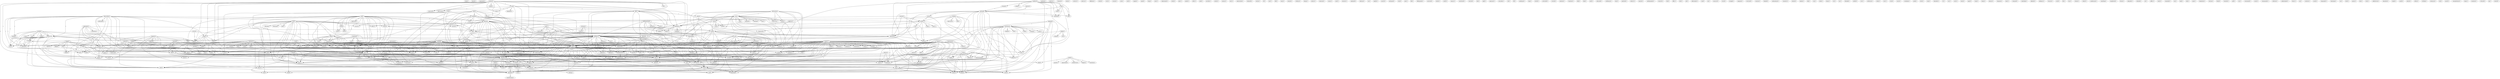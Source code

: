 digraph G {
  home [ label="home(1)" ];
  church [ label="church(1)" ];
  monument [ label="monument(1)" ];
  number [ label="number(4)" ];
  dared [ label="dared(1)" ];
  type [ label="type(2)" ];
  spacecraft [ label="spacecraft(1)" ];
  want [ label="want(1)" ];
  take [ label="take(3)" ];
  king [ label="king(3)" ];
  wisdom [ label="wisdom(2)" ];
  envy [ label="envy(1)" ];
  began [ label="began(3)" ];
  mother [ label="mother(2)" ];
  interviewer [ label="interviewer(1)" ];
  arithmetic [ label="arithmetic(1)" ];
  trip [ label="trip(1)" ];
  book [ label="book(21)" ];
  generosity [ label="generosity(1)" ];
  one [ label="one(5)" ];
  fellow [ label="fellow(1)" ];
  court [ label="court(2)" ];
  success [ label="success(1)" ];
  institute [ label="institute(1)" ];
  analysis [ label="analysis(1)" ];
  dramatis [ label="dramatis(1)" ];
  caught [ label="caught(1)" ];
  slipped [ label="slipped(1)" ];
  quarter [ label="quarter(1)" ];
  net [ label="net(2)" ];
  half [ label="half(4)" ];
  killed [ label="killed(1)" ];
  creel [ label="creel(2)" ];
  ended [ label="ended(1)" ];
  school [ label="school(3)" ];
  notion [ label="notion(1)" ];
  contrary [ label="contrary(1)" ];
  patricus [ label="patricus(1)" ];
  definition [ label="definition(1)" ];
  retired [ label="retired(1)" ];
  cover [ label="cover(1)" ];
  director [ label="director(2)" ];
  printing [ label="printing(6)" ];
  assume [ label="assume(1)" ];
  homeland [ label="homeland(2)" ];
  instruct [ label="instruct(1)" ];
  teach [ label="teach(1)" ];
  countryside [ label="countryside(1)" ];
  artin [ label="artin(1)" ];
  catch [ label="catch(1)" ];
  eugene [ label="eugene(1)" ];
  spend [ label="spend(1)" ];
  bring [ label="bring(1)" ];
  army [ label="army(2)" ];
  replacement [ label="replacement(1)" ];
  attack [ label="attack(1)" ];
  glory [ label="glory(1)" ];
  grader [ label="grader(1)" ];
  work [ label="work(1)" ];
  art [ label="art(4)" ];
  retelling [ label="retelling(1)" ];
  collection [ label="collection(3)" ];
  language [ label="language(5)" ];
  monograph [ label="monograph(1)" ];
  thinker [ label="thinker(1)" ];
  editor [ label="editor(1)" ];
  math [ label="math(1)" ];
  provides [ label="provides(1)" ];
  nersekh [ label="nersekh(1)" ];
  cope [ label="cope(1)" ];
  preserve [ label="preserve(1)" ];
  hunting [ label="hunting(1)" ];
  preserve [ label="preserve(3)" ];
  village [ label="village(1)" ];
  scene [ label="scene(1)" ];
  ter [ label="ter(2)" ];
  base [ label="base(1)" ];
  told [ label="told(5)" ];
  called [ label="called(1)" ];
  mountain [ label="mountain(1)" ];
  found [ label="found(1)" ];
  font [ label="font(1)" ];
  create [ label="create(1)" ];
  printer [ label="printer(1)" ];
  euxinus [ label="euxinus(1)" ];
  news [ label="news(1)" ];
  patriarchate [ label="patriarchate(1)" ];
  locksmith [ label="locksmith(1)" ];
  section [ label="section(1)" ];
  oft [ label="oft(1)" ];
  start [ label="start(1)" ];
  dbd [ label="dbd(1)" ];
  sense [ label="sense(1)" ];
  used [ label="used(1)" ];
  publish [ label="publish(3)" ];
  numerator [ label="numerator(1)" ];
  problem [ label="problem(17)" ];
  introduction [ label="introduction(2)" ];
  commentary [ label="commentary(1)" ];
  present [ label="present(1)" ];
  kamsarakan [ label="kamsarakan(2)" ];
  performed [ label="performed(1)" ];
  learned [ label="learned(2)" ];
  uprising [ label="uprising(2)" ];
  envoy [ label="envoy(4)" ];
  pursuit [ label="pursuit(1)" ];
  sent [ label="sent(4)" ];
  report [ label="report(1)" ];
  prince [ label="prince(1)" ];
  evidence [ label="evidence(1)" ];
  design [ label="design(1)" ];
  induces [ label="induces(1)" ];
  academy [ label="academy(4)" ];
  scholar [ label="scholar(1)" ];
  end [ label="end(2)" ];
  became [ label="became(2)" ];
  proofread [ label="proofread(1)" ];
  reads [ label="reads(1)" ];
  laid [ label="laid(1)" ];
  text [ label="text(1)" ];
  member [ label="member(1)" ];
  came [ label="came(3)" ];
  advertisement [ label="advertisement(1)" ];
  represent [ label="represent(1)" ];
  corpus [ label="corpus(1)" ];
  spirit [ label="spirit(1)" ];
  educator [ label="educator(1)" ];
  epigraph [ label="epigraph(2)" ];
  translation [ label="translation(5)" ];
  elegance [ label="elegance(1)" ];
  variety [ label="variety(1)" ];
  quality [ label="quality(1)" ];
  binding [ label="binding(1)" ];
  davidian [ label="davidian(1)" ];
  peak [ label="peak(1)" ];
  org [ label="org(2)" ];
  passed [ label="passed(1)" ];
  sdpa [ label="sdpa(2)" ];
  explained [ label="explained(2)" ];
  arrived [ label="arrived(1)" ];
  entered [ label="entered(2)" ];
  chaloyan [ label="chaloyan(1)" ];
  sua [ label="sua(1)" ];
  calculation [ label="calculation(2)" ];
  conclusion [ label="conclusion(1)" ];
  thought [ label="thought(2)" ];
  history [ label="history(3)" ];
  thought [ label="thought(2)" ];
  medicine [ label="medicine(1)" ];
  study [ label="study(2)" ];
  philosophy [ label="philosophy(2)" ];
  english [ label="english(1)" ];
  mesrob [ label="mesrob(1)" ];
  petrograd [ label="petrograd(1)" ];
  cloud [ label="cloud(1)" ];
  goes [ label="goes(1)" ];
  algebraic [ label="algebraic(1)" ];
  route [ label="route(1)" ];
  fled [ label="fled(1)" ];
  side [ label="side(1)" ];
  thing [ label="thing(1)" ];
  training [ label="training(1)" ];
  work [ label="work(6)" ];
  read [ label="read(1)" ];
  crater [ label="crater(1)" ];
  flight [ label="flight(3)" ];
  space [ label="space(5)" ];
  read [ label="read(3)" ];
  imagine [ label="imagine(1)" ];
  time [ label="time(10)" ];
  bibliography [ label="bibliography(1)" ];
  answered [ label="answered(1)" ];
  border [ label="border(1)" ];
  house [ label="house(2)" ];
  world [ label="world(4)" ];
  solution [ label="solution(1)" ];
  virtuoso [ label="virtuoso(1)" ];
  satisfy [ label="satisfy(1)" ];
  ioannus [ label="ioannus(1)" ];
  constituted [ label="constituted(1)" ];
  received [ label="received(1)" ];
  information [ label="information(2)" ];
  way [ label="way(3)" ];
  epoch [ label="epoch(1)" ];
  disservice [ label="disservice(1)" ];
  reference [ label="reference(1)" ];
  worked [ label="worked(1)" ];
  mention [ label="mention(1)" ];
  lived [ label="lived(4)" ];
  life [ label="life(4)" ];
  fate [ label="fate(2)" ];
  night [ label="night(1)" ];
  ignorance [ label="ignorance(1)" ];
  jerusalem [ label="jerusalem(1)" ];
  rule [ label="rule(1)" ];
  fell [ label="fell(1)" ];
  solve [ label="solve(5)" ];
  add [ label="add(1)" ];
  typesetting [ label="typesetting(2)" ];
  craft [ label="craft(1)" ];
  repeated [ label="repeated(1)" ];
  teaching [ label="teaching(1)" ];
  fact [ label="fact(1)" ];
  learn [ label="learn(3)" ];
  preserved [ label="preserved(1)" ];
  academiae [ label="academiae(1)" ];
  biography [ label="biography(1)" ];
  framework [ label="framework(1)" ];
  geography [ label="geography(2)" ];
  estimation [ label="estimation(1)" ];
  place [ label="place(1)" ];
  authorship [ label="authorship(1)" ];
  addition [ label="addition(1)" ];
  studied [ label="studied(1)" ];
  expression [ label="expression(1)" ];
  land [ label="land(1)" ];
  day [ label="day(3)" ];
  psalmist [ label="psalmist(1)" ];
  science [ label="science(5)" ];
  mind [ label="mind(2)" ];
  hope [ label="hope(1)" ];
  invited [ label="invited(1)" ];
  prevented [ label="prevented(1)" ];
  covered [ label="covered(1)" ];
  strolman [ label="strolman(2)" ];
  project [ label="project(1)" ];
  imitation [ label="imitation(1)" ];
  translator [ label="translator(1)" ];
  didn [ label="didn(2)" ];
  word [ label="word(2)" ];
  literature [ label="literature(4)" ];
  mesur [ label="mesur(4)" ];
  liked [ label="liked(1)" ];
  earth [ label="earth(1)" ];
  asharunik [ label="asharunik(1)" ];
  donkey [ label="donkey(2)" ];
  roamed [ label="roamed(1)" ];
  view [ label="view(1)" ];
  detail [ label="detail(2)" ];
  requirement [ label="requirement(1)" ];
  architecture [ label="architecture(1)" ];
  degree [ label="degree(1)" ];
  coloration [ label="coloration(1)" ];
  period [ label="period(1)" ];
  island [ label="island(1)" ];
  anyone [ label="anyone(3)" ];
  copy [ label="copy(1)" ];
  hold [ label="hold(1)" ];
  see [ label="see(1)" ];
  archdeacon [ label="archdeacon(1)" ];
  knox [ label="knox(1)" ];
  gratitude [ label="gratitude(1)" ];
  industry [ label="industry(1)" ];
  marmet [ label="marmet(1)" ];
  autobiography [ label="autobiography(1)" ];
  research [ label="research(1)" ];
  food [ label="food(1)" ];
  offers [ label="offers(1)" ];
  body [ label="body(1)" ];
  ask [ label="ask(1)" ];
  philosopher [ label="philosopher(2)" ];
  road [ label="road(2)" ];
  lord [ label="lord(5)" ];
  made [ label="made(3)" ];
  promise [ label="promise(2)" ];
  country [ label="country(2)" ];
  heard [ label="heard(2)" ];
  domain [ label="domain(2)" ];
  knowledge [ label="knowledge(1)" ];
  bestowed [ label="bestowed(1)" ];
  heal [ label="heal(1)" ];
  transplant [ label="transplant(1)" ];
  blessing [ label="blessing(1)" ];
  dedicate [ label="dedicate(1)" ];
  sea [ label="sea(1)" ];
  massacre [ label="massacre(2)" ];
  grade [ label="grade(1)" ];
  struck [ label="struck(1)" ];
  god [ label="god(4)" ];
  expressed [ label="expressed(1)" ];
  help [ label="help(1)" ];
  stuff [ label="stuff(1)" ];
  help [ label="help(1)" ];
  offer [ label="offer(1)" ];
  offer [ label="offer(1)" ];
  knows [ label="knows(2)" ];
  brought [ label="brought(2)" ];
  turned [ label="turned(1)" ];
  thirst [ label="thirst(1)" ];
  slave [ label="slave(1)" ];
  city [ label="city(1)" ];
  move [ label="move(1)" ];
  kind [ label="kind(3)" ];
  struggle [ label="struggle(1)" ];
  magazine [ label="magazine(1)" ];
  recovered [ label="recovered(1)" ];
  museum [ label="museum(1)" ];
  seems [ label="seems(2)" ];
  guy [ label="guy(1)" ];
  article [ label="article(1)" ];
  shoulder [ label="shoulder(1)" ];
  thanked [ label="thanked(1)" ];
  become [ label="become(2)" ];
  monk [ label="monk(2)" ];
  remains [ label="remains(1)" ];
  light [ label="light(1)" ];
  reader [ label="reader(1)" ];
  existence [ label="existence(1)" ];
  bowl [ label="bowl(1)" ];
  metal [ label="metal(2)" ];
  matenadaran [ label="matenadaran(1)" ];
  spent [ label="spent(2)" ];
  symmetry [ label="symmetry(1)" ];
  ordered [ label="ordered(1)" ];
  explain [ label="explain(1)" ];
  lake [ label="lake(1)" ];
  kingsley [ label="kingsley(3)" ];
  glanced [ label="glanced(1)" ];
  looked [ label="looked(2)" ];
  group [ label="group(1)" ];
  saw [ label="saw(4)" ];
  position [ label="position(1)" ];
  teacher [ label="teacher(2)" ];
  sum [ label="sum(1)" ];
  met [ label="met(3)" ];
  vardapet [ label="vardapet(4)" ];
  go [ label="go(2)" ];
  man [ label="man(6)" ];
  lives [ label="lives(1)" ];
  coast [ label="coast(1)" ];
  relate [ label="relate(1)" ];
  iliazar [ label="iliazar(1)" ];
  lost [ label="lost(1)" ];
  quantum [ label="quantum(1)" ];
  war [ label="war(1)" ];
  blockade [ label="blockade(1)" ];
  voyage [ label="voyage(1)" ];
  melted [ label="melted(1)" ];
  river [ label="river(1)" ];
  profession [ label="profession(1)" ];
  turkey [ label="turkey(1)" ];
  story [ label="story(1)" ];
  loved [ label="loved(1)" ];
  course [ label="course(1)" ];
  issahakian [ label="issahakian(1)" ];
  greek [ label="greek(1)" ];
  dutch [ label="dutch(1)" ];
  nothing [ label="nothing(1)" ];
  scorn [ label="scorn(1)" ];
  set [ label="set(1)" ];
  hear [ label="hear(1)" ];
  know [ label="know(1)" ];
  destroyed [ label="destroyed(1)" ];
  mathematician [ label="mathematician(3)" ];
  specialist [ label="specialist(1)" ];
  confess [ label="confess(1)" ];
  asked [ label="asked(2)" ];
  title [ label="title(3)" ];
  wrote [ label="wrote(1)" ];
  went [ label="went(5)" ];
  person [ label="person(1)" ];
  monastery [ label="monastery(1)" ];
  st [ label="st(1)" ];
  century [ label="century(5)" ];
  rome [ label="rome(1)" ];
  december [ label="december(1)" ];
  try [ label="try(1)" ];
  ussr [ label="ussr(1)" ];
  rarity [ label="rarity(1)" ];
  bonch [ label="bonch(1)" ];
  paper [ label="paper(2)" ];
  verge [ label="verge(1)" ];
  shame [ label="shame(1)" ];
  love [ label="love(1)" ];
  son [ label="son(1)" ];
  orientation [ label="orientation(1)" ];
  stands [ label="stands(1)" ];
  breadth [ label="breadth(1)" ];
  father [ label="father(3)" ];
  capital [ label="capital(1)" ];
  mentions [ label="mentions(1)" ];
  supply [ label="supply(1)" ];
  diploma [ label="diploma(1)" ];
  taste [ label="taste(1)" ];
  gift [ label="gift(2)" ];
  tray [ label="tray(2)" ];
  instance [ label="instance(2)" ];
  maturity [ label="maturity(1)" ];
  created [ label="created(1)" ];
  richness [ label="richness(1)" ];
  exhaust [ label="exhaust(1)" ];
  christosatur [ label="christosatur(2)" ];
  master [ label="master(1)" ];
  champion [ label="champion(1)" ];
  tyukhik [ label="tyukhik(1)" ];
  erudition [ label="erudition(1)" ];
  knew [ label="knew(1)" ];
  bookbag [ label="bookbag(1)" ];
  remained [ label="remained(1)" ];
  cambridge [ label="cambridge(1)" ];
  alphabet [ label="alphabet(1)" ];
  astronomer [ label="astronomer(3)" ];
  philagrus [ label="philagrus(1)" ];
  treasure [ label="treasure(1)" ];
  rag [ label="rag(1)" ];
  avoid [ label="avoid(1)" ];
  fish [ label="fish(1)" ];
  hour [ label="hour(1)" ];
  mesrop [ label="mesrop(3)" ];
  lay [ label="lay(1)" ];
  depository [ label="depository(1)" ];
  image [ label="image(1)" ];
  scheme [ label="scheme(1)" ];
  subject [ label="subject(1)" ];
  academician [ label="academician(1)" ];
  something [ label="something(1)" ];
  slaughtered [ label="slaughtered(1)" ];
  throne [ label="throne(1)" ];
  alexander [ label="alexander(1)" ];
  attacked [ label="attacked(1)" ];
  sat [ label="sat(1)" ];
  armenia [ label="armenia(12)" ];
  served [ label="served(1)" ];
  chief [ label="chief(1)" ];
  youth [ label="youth(1)" ];
  accession [ label="accession(1)" ];
  isn [ label="isn(1)" ];
  find [ label="find(7)" ];
  suffers [ label="suffers(1)" ];
  orientalist [ label="orientalist(1)" ];
  anania [ label="anania(17)" ];
  simple [ label="simple(1)" ];
  entertain [ label="entertain(1)" ];
  abundance [ label="abundance(1)" ];
  proverb [ label="proverb(1)" ];
  tyukhik [ label="tyukhik(8)" ];
  center [ label="center(1)" ];
  remainder [ label="remainder(1)" ];
  took [ label="took(2)" ];
  box [ label="box(1)" ];
  scutel [ label="scutel(2)" ];
  bank [ label="bank(1)" ];
  talin [ label="talin(1)" ];
  name [ label="name(1)" ];
  temptation [ label="temptation(1)" ];
  restrain [ label="restrain(1)" ];
  friend [ label="friend(1)" ];
  eleventh [ label="eleventh(1)" ];
  twelfth [ label="twelfth(1)" ];
  translate [ label="translate(1)" ];
  gold [ label="gold(1)" ];
  yuri [ label="yuri(1)" ];
  trebizon [ label="trebizon(2)" ];
  recommend [ label="recommend(1)" ];
  ararat [ label="ararat(1)" ];
  transliteration [ label="transliteration(1)" ];
  constantinople [ label="constantinople(2)" ];
  cosmography [ label="cosmography(1)" ];
  pontus [ label="pontus(3)" ];
  kaloust [ label="kaloust(2)" ];
  leningrad [ label="leningrad(2)" ];
  zaurak [ label="zaurak(1)" ];
  attention [ label="attention(1)" ];
  cabinetmaker [ label="cabinetmaker(1)" ];
  theory [ label="theory(1)" ];
  ma [ label="ma(1)" ];
  scripture [ label="scripture(1)" ];
  moon [ label="moon(2)" ];
  justice [ label="justice(1)" ];
  puzzle [ label="puzzle(1)" ];
  typography [ label="typography(1)" ];
  hermitage [ label="hermitage(1)" ];
  van [ label="van(1)" ];
  shirak [ label="shirak(17)" ];
  hoyle [ label="hoyle(1)" ];
  greece [ label="greece(1)" ];
  latin [ label="latin(1)" ];
  write [ label="write(1)" ];
  nakhichevan [ label="nakhichevan(1)" ];
  alexandria [ label="alexandria(1)" ];
  iosef [ label="iosef(3)" ];
  weight [ label="weight(1)" ];
  month [ label="month(1)" ];
  antioch [ label="antioch(1)" ];
  edition [ label="edition(1)" ];
  strolling [ label="strolling(1)" ];
  abramyan [ label="abramyan(1)" ];
  luck [ label="luck(1)" ];
  march [ label="march(2)" ];
  incompleteness [ label="incompleteness(1)" ];
  hopes [ label="hopes(1)" ];
  exception [ label="exception(1)" ];
  returned [ label="returned(1)" ];
  mp [ label="mp(1)" ];
  steered [ label="steered(1)" ];
  number -> dared [ label="1" ];
  number -> type [ label="1" ];
  number -> spacecraft [ label="1" ];
  number -> want [ label="1" ];
  number -> take [ label="1" ];
  number -> king [ label="1" ];
  number -> wisdom [ label="1" ];
  number -> envy [ label="1" ];
  number -> began [ label="1" ];
  number -> mother [ label="1" ];
  number -> interviewer [ label="1" ];
  number -> arithmetic [ label="1" ];
  number -> trip [ label="1" ];
  number -> book [ label="1" ];
  number -> generosity [ label="1" ];
  number -> one [ label="1" ];
  number -> fellow [ label="1" ];
  number -> court [ label="1" ];
  number -> success [ label="1" ];
  caught -> slipped [ label="1" ];
  caught -> quarter [ label="1" ];
  caught -> net [ label="1" ];
  caught -> half [ label="1" ];
  caught -> killed [ label="2" ];
  caught -> creel [ label="1" ];
  caught -> one [ label="1" ];
  caught -> ended [ label="1" ];
  caught -> school [ label="1" ];
  director -> printing [ label="1" ];
  homeland -> instruct [ label="1" ];
  homeland -> teach [ label="1" ];
  homeland -> began [ label="1" ];
  homeland -> countryside [ label="1" ];
  work -> art [ label="1" ];
  work -> retelling [ label="1" ];
  work -> collection [ label="1" ];
  work -> language [ label="1" ];
  work -> monograph [ label="1" ];
  work -> thinker [ label="1" ];
  nersekh -> cope [ label="1" ];
  nersekh -> preserve [ label="1" ];
  nersekh -> hunting [ label="1" ];
  nersekh -> preserve [ label="1" ];
  nersekh -> village [ label="1" ];
  nersekh -> scene [ label="1" ];
  nersekh -> ter [ label="1" ];
  nersekh -> base [ label="1" ];
  nersekh -> told [ label="1" ];
  nersekh -> countryside [ label="1" ];
  nersekh -> called [ label="1" ];
  nersekh -> mountain [ label="1" ];
  preserve -> began [ label="1" ];
  preserve -> found [ label="1" ];
  preserve -> font [ label="1" ];
  preserve -> ter [ label="1" ];
  preserve -> base [ label="1" ];
  preserve -> called [ label="1" ];
  preserve -> create [ label="1" ];
  preserve -> mountain [ label="1" ];
  used -> publish [ label="1" ];
  used -> numerator [ label="1" ];
  used -> problem [ label="1" ];
  used -> book [ label="1" ];
  used -> introduction [ label="1" ];
  used -> commentary [ label="1" ];
  kamsarakan -> hunting [ label="1" ];
  kamsarakan -> preserve [ label="1" ];
  kamsarakan -> king [ label="1" ];
  kamsarakan -> performed [ label="1" ];
  kamsarakan -> learned [ label="1" ];
  kamsarakan -> uprising [ label="1" ];
  kamsarakan -> killed [ label="1" ];
  kamsarakan -> envoy [ label="2" ];
  kamsarakan -> ter [ label="1" ];
  kamsarakan -> one [ label="1" ];
  kamsarakan -> base [ label="1" ];
  kamsarakan -> pursuit [ label="1" ];
  kamsarakan -> sent [ label="2" ];
  kamsarakan -> called [ label="1" ];
  kamsarakan -> report [ label="1" ];
  kamsarakan -> prince [ label="1" ];
  kamsarakan -> mountain [ label="1" ];
  academy -> scholar [ label="1" ];
  academy -> end [ label="1" ];
  academy -> became [ label="1" ];
  academy -> printing [ label="3" ];
  academy -> proofread [ label="1" ];
  academy -> reads [ label="1" ];
  academy -> laid [ label="1" ];
  academy -> book [ label="2" ];
  academy -> text [ label="1" ];
  academy -> member [ label="1" ];
  academy -> came [ label="1" ];
  academy -> advertisement [ label="1" ];
  epigraph -> translation [ label="1" ];
  epigraph -> elegance [ label="1" ];
  epigraph -> book [ label="1" ];
  epigraph -> variety [ label="1" ];
  epigraph -> quality [ label="1" ];
  epigraph -> binding [ label="1" ];
  davidian -> peak [ label="1" ];
  davidian -> org [ label="1" ];
  davidian -> passed [ label="1" ];
  davidian -> sdpa [ label="1" ];
  arrived -> preserve [ label="1" ];
  arrived -> began [ label="1" ];
  arrived -> entered [ label="1" ];
  art -> retelling [ label="1" ];
  art -> calculation [ label="2" ];
  art -> conclusion [ label="1" ];
  art -> thought [ label="1" ];
  art -> wisdom [ label="1" ];
  art -> mother [ label="2" ];
  art -> history [ label="1" ];
  art -> thought [ label="1" ];
  art -> came [ label="1" ];
  art -> medicine [ label="1" ];
  art -> study [ label="1" ];
  art -> philosophy [ label="1" ];
  end -> printing [ label="1" ];
  end -> proofread [ label="1" ];
  end -> reads [ label="1" ];
  end -> laid [ label="1" ];
  end -> text [ label="1" ];
  became -> printing [ label="1" ];
  algebraic -> route [ label="1" ];
  translation -> side [ label="1" ];
  translation -> thing [ label="1" ];
  translation -> training [ label="1" ];
  translation -> work [ label="1" ];
  translation -> elegance [ label="1" ];
  translation -> read [ label="1" ];
  translation -> book [ label="1" ];
  translation -> crater [ label="1" ];
  translation -> flight [ label="1" ];
  translation -> space [ label="1" ];
  translation -> read [ label="1" ];
  translation -> imagine [ label="1" ];
  translation -> time [ label="1" ];
  translation -> language [ label="1" ];
  translation -> variety [ label="1" ];
  translation -> called [ label="1" ];
  translation -> quality [ label="1" ];
  translation -> binding [ label="1" ];
  preserve -> began [ label="1" ];
  preserve -> found [ label="1" ];
  preserve -> font [ label="1" ];
  preserve -> ter [ label="1" ];
  preserve -> base [ label="1" ];
  preserve -> called [ label="1" ];
  preserve -> create [ label="1" ];
  preserve -> mountain [ label="1" ];
  printing -> house [ label="1" ];
  printing -> proofread [ label="1" ];
  printing -> elegance [ label="2" ];
  printing -> world [ label="1" ];
  printing -> collection [ label="1" ];
  printing -> laid [ label="1" ];
  printing -> book [ label="2" ];
  printing -> solution [ label="2" ];
  printing -> text [ label="1" ];
  printing -> variety [ label="2" ];
  printing -> virtuoso [ label="1" ];
  printing -> quality [ label="2" ];
  printing -> binding [ label="2" ];
  information -> way [ label="1" ];
  information -> epoch [ label="1" ];
  information -> disservice [ label="1" ];
  information -> book [ label="1" ];
  information -> reference [ label="1" ];
  information -> one [ label="1" ];
  information -> worked [ label="1" ];
  information -> time [ label="1" ];
  information -> mention [ label="1" ];
  information -> lived [ label="1" ];
  information -> life [ label="1" ];
  way -> publish [ label="1" ];
  way -> solve [ label="1" ];
  way -> epoch [ label="1" ];
  way -> problem [ label="1" ];
  way -> arithmetic [ label="1" ];
  way -> add [ label="1" ];
  way -> disservice [ label="1" ];
  way -> typesetting [ label="1" ];
  way -> book [ label="1" ];
  way -> worked [ label="1" ];
  way -> craft [ label="1" ];
  way -> repeated [ label="1" ];
  way -> teaching [ label="1" ];
  way -> school [ label="1" ];
  way -> fact [ label="1" ];
  way -> lived [ label="1" ];
  way -> learn [ label="1" ];
  way -> life [ label="1" ];
  publish -> problem [ label="1" ];
  publish -> found [ label="1" ];
  publish -> font [ label="1" ];
  publish -> typesetting [ label="1" ];
  publish -> book [ label="1" ];
  publish -> craft [ label="1" ];
  publish -> introduction [ label="1" ];
  publish -> preserved [ label="1" ];
  publish -> learn [ label="1" ];
  publish -> create [ label="1" ];
  publish -> commentary [ label="1" ];
  type -> spacecraft [ label="1" ];
  type -> want [ label="1" ];
  type -> take [ label="1" ];
  type -> interviewer [ label="1" ];
  type -> arithmetic [ label="1" ];
  type -> biography [ label="1" ];
  type -> generosity [ label="1" ];
  type -> one [ label="1" ];
  type -> framework [ label="1" ];
  geography -> estimation [ label="1" ];
  geography -> work [ label="1" ];
  geography -> found [ label="1" ];
  geography -> place [ label="1" ];
  geography -> one [ label="1" ];
  geography -> authorship [ label="1" ];
  geography -> addition [ label="1" ];
  geography -> called [ label="1" ];
  geography -> thinker [ label="1" ];
  studied -> expression [ label="1" ];
  studied -> learned [ label="1" ];
  studied -> land [ label="1" ];
  studied -> day [ label="1" ];
  studied -> language [ label="1" ];
  studied -> psalmist [ label="1" ];
  studied -> science [ label="1" ];
  studied -> mind [ label="1" ];
  strolman -> project [ label="1" ];
  strolman -> work [ label="1" ];
  strolman -> book [ label="1" ];
  word -> literature [ label="1" ];
  word -> book [ label="1" ];
  word -> mesur [ label="1" ];
  donkey -> roamed [ label="1" ];
  donkey -> entered [ label="1" ];
  donkey -> view [ label="1" ];
  detail -> requirement [ label="1" ];
  detail -> architecture [ label="1" ];
  detail -> degree [ label="1" ];
  detail -> coloration [ label="1" ];
  detail -> period [ label="1" ];
  detail -> island [ label="1" ];
  anyone -> elegance [ label="1" ];
  anyone -> solution [ label="1" ];
  anyone -> space [ label="1" ];
  anyone -> copy [ label="1" ];
  anyone -> variety [ label="1" ];
  anyone -> hold [ label="1" ];
  anyone -> see [ label="1" ];
  anyone -> quality [ label="1" ];
  anyone -> binding [ label="1" ];
  house -> world [ label="1" ];
  house -> collection [ label="1" ];
  house -> virtuoso [ label="1" ];
  lord -> made [ label="1" ];
  lord -> king [ label="1" ];
  lord -> thought [ label="1" ];
  lord -> promise [ label="1" ];
  lord -> envy [ label="1" ];
  lord -> began [ label="1" ];
  lord -> country [ label="1" ];
  lord -> heard [ label="1" ];
  lord -> domain [ label="1" ];
  lord -> thought [ label="1" ];
  lord -> fellow [ label="1" ];
  lord -> knowledge [ label="1" ];
  lord -> bestowed [ label="1" ];
  lord -> sent [ label="1" ];
  lord -> court [ label="1" ];
  lord -> heal [ label="1" ];
  lord -> success [ label="1" ];
  lord -> learn [ label="1" ];
  lord -> transplant [ label="1" ];
  lord -> blessing [ label="1" ];
  lord -> science [ label="2" ];
  lord -> dedicate [ label="1" ];
  lord -> life [ label="1" ];
  solve -> route [ label="1" ];
  solve -> work [ label="1" ];
  solve -> problem [ label="2" ];
  solve -> arithmetic [ label="2" ];
  solve -> grade [ label="1" ];
  god -> made [ label="1" ];
  god -> expressed [ label="1" ];
  god -> thought [ label="1" ];
  god -> help [ label="1" ];
  god -> promise [ label="1" ];
  god -> stuff [ label="1" ];
  god -> learned [ label="1" ];
  god -> country [ label="1" ];
  god -> help [ label="1" ];
  god -> heard [ label="1" ];
  god -> offer [ label="1" ];
  god -> offer [ label="1" ];
  god -> knows [ label="1" ];
  god -> one [ label="1" ];
  god -> brought [ label="1" ];
  god -> turned [ label="1" ];
  god -> thirst [ label="1" ];
  god -> thought [ label="1" ];
  god -> slave [ label="1" ];
  god -> science [ label="1" ];
  god -> city [ label="1" ];
  god -> move [ label="1" ];
  god -> kind [ label="1" ];
  take -> seems [ label="1" ];
  take -> guy [ label="1" ];
  take -> arithmetic [ label="1" ];
  take -> article [ label="1" ];
  take -> read [ label="1" ];
  take -> shoulder [ label="1" ];
  take -> flight [ label="1" ];
  take -> space [ label="1" ];
  take -> read [ label="1" ];
  take -> copy [ label="1" ];
  become -> world [ label="1" ];
  become -> collection [ label="1" ];
  become -> learned [ label="1" ];
  become -> virtuoso [ label="1" ];
  monk -> remains [ label="1" ];
  monk -> light [ label="1" ];
  monk -> introduction [ label="1" ];
  monk -> brought [ label="1" ];
  monk -> reader [ label="1" ];
  monk -> commentary [ label="1" ];
  monk -> existence [ label="1" ];
  made -> bowl [ label="2" ];
  made -> promise [ label="1" ];
  made -> offer [ label="1" ];
  made -> metal [ label="2" ];
  made -> mesur [ label="2" ];
  made -> offer [ label="1" ];
  made -> turned [ label="1" ];
  made -> knowledge [ label="1" ];
  made -> dedicate [ label="1" ];
  made -> city [ label="1" ];
  made -> move [ label="1" ];
  made -> life [ label="1" ];
  spent -> language [ label="1" ];
  calculation -> conclusion [ label="1" ];
  calculation -> thought [ label="1" ];
  calculation -> wisdom [ label="1" ];
  calculation -> thought [ label="1" ];
  calculation -> came [ label="1" ];
  calculation -> study [ label="1" ];
  calculation -> philosophy [ label="1" ];
  seems -> guy [ label="1" ];
  seems -> world [ label="1" ];
  seems -> grade [ label="1" ];
  kingsley -> thought [ label="1" ];
  kingsley -> glanced [ label="1" ];
  kingsley -> looked [ label="1" ];
  kingsley -> stuff [ label="1" ];
  kingsley -> book [ label="2" ];
  kingsley -> knows [ label="1" ];
  kingsley -> group [ label="1" ];
  kingsley -> thought [ label="1" ];
  kingsley -> saw [ label="2" ];
  kingsley -> kind [ label="1" ];
  king -> envy [ label="1" ];
  king -> began [ label="1" ];
  king -> sent [ label="1" ];
  king -> court [ label="1" ];
  king -> position [ label="1" ];
  king -> report [ label="1" ];
  king -> teacher [ label="1" ];
  net -> creel [ label="1" ];
  net -> ended [ label="1" ];
  met -> vardapet [ label="1" ];
  met -> go [ label="1" ];
  met -> man [ label="1" ];
  met -> told [ label="1" ];
  met -> lives [ label="1" ];
  met -> coast [ label="1" ];
  quantum -> guy [ label="1" ];
  quantum -> peak [ label="1" ];
  quantum -> article [ label="1" ];
  quantum -> read [ label="1" ];
  quantum -> shoulder [ label="1" ];
  quantum -> space [ label="1" ];
  quantum -> read [ label="1" ];
  quantum -> one [ label="1" ];
  quantum -> copy [ label="1" ];
  quantum -> passed [ label="1" ];
  thought -> wisdom [ label="1" ];
  thought -> mother [ label="1" ];
  thought -> flight [ label="1" ];
  thought -> space [ label="1" ];
  thought -> voyage [ label="1" ];
  work -> collection [ label="1" ];
  work -> language [ label="1" ];
  work -> monograph [ label="1" ];
  work -> thinker [ label="1" ];
  looked -> found [ label="1" ];
  looked -> creel [ label="1" ];
  looked -> book [ label="1" ];
  looked -> saw [ label="1" ];
  wisdom -> literature [ label="1" ];
  wisdom -> knows [ label="1" ];
  help -> problem [ label="1" ];
  promise -> offer [ label="1" ];
  promise -> offer [ label="1" ];
  promise -> turned [ label="1" ];
  promise -> knowledge [ label="1" ];
  promise -> dedicate [ label="1" ];
  promise -> city [ label="1" ];
  promise -> move [ label="1" ];
  promise -> life [ label="1" ];
  literature -> nothing [ label="1" ];
  literature -> scorn [ label="1" ];
  world -> collection [ label="1" ];
  world -> arithmetic [ label="1" ];
  world -> set [ label="1" ];
  world -> hear [ label="1" ];
  world -> grade [ label="1" ];
  world -> know [ label="1" ];
  world -> virtuoso [ label="1" ];
  world -> destroyed [ label="1" ];
  mathematician -> specialist [ label="1" ];
  mathematician -> problem [ label="1" ];
  mathematician -> arithmetic [ label="1" ];
  mathematician -> help [ label="1" ];
  mathematician -> confess [ label="1" ];
  mathematician -> asked [ label="1" ];
  mathematician -> title [ label="1" ];
  mathematician -> time [ label="1" ];
  mathematician -> wrote [ label="1" ];
  went -> vardapet [ label="1" ];
  went -> person [ label="1" ];
  went -> monastery [ label="1" ];
  went -> go [ label="1" ];
  went -> man [ label="1" ];
  went -> told [ label="1" ];
  went -> lives [ label="1" ];
  went -> st [ label="1" ];
  went -> coast [ label="1" ];
  century -> peak [ label="1" ];
  century -> found [ label="1" ];
  century -> place [ label="1" ];
  century -> title [ label="1" ];
  century -> one [ label="1" ];
  century -> authorship [ label="1" ];
  century -> addition [ label="1" ];
  century -> called [ label="1" ];
  century -> thinker [ label="1" ];
  century -> passed [ label="1" ];
  vardapet -> collection [ label="1" ];
  vardapet -> learned [ label="1" ];
  vardapet -> love [ label="1" ];
  vardapet -> history [ label="1" ];
  vardapet -> son [ label="1" ];
  vardapet -> man [ label="1" ];
  vardapet -> title [ label="1" ];
  vardapet -> thought [ label="1" ];
  vardapet -> orientation [ label="1" ];
  vardapet -> medicine [ label="1" ];
  vardapet -> stands [ label="1" ];
  vardapet -> breadth [ label="1" ];
  vardapet -> teacher [ label="1" ];
  problem -> uprising [ label="1" ];
  problem -> father [ label="1" ];
  problem -> killed [ label="1" ];
  problem -> metal [ label="1" ];
  problem -> book [ label="6" ];
  problem -> envoy [ label="1" ];
  problem -> ter [ label="1" ];
  problem -> capital [ label="2" ];
  problem -> reference [ label="1" ];
  problem -> man [ label="1" ];
  problem -> mentions [ label="1" ];
  problem -> flight [ label="1" ];
  problem -> space [ label="1" ];
  problem -> one [ label="2" ];
  problem -> supply [ label="1" ];
  problem -> base [ label="1" ];
  problem -> introduction [ label="1" ];
  problem -> told [ label="1" ];
  problem -> time [ label="3" ];
  problem -> diploma [ label="1" ];
  problem -> thought [ label="1" ];
  problem -> taste [ label="1" ];
  problem -> gift [ label="1" ];
  problem -> sent [ label="1" ];
  problem -> mention [ label="1" ];
  problem -> tray [ label="1" ];
  problem -> instance [ label="2" ];
  problem -> called [ label="1" ];
  problem -> maturity [ label="1" ];
  problem -> passed [ label="1" ];
  problem -> commentary [ label="1" ];
  problem -> report [ label="1" ];
  problem -> voyage [ label="1" ];
  problem -> created [ label="1" ];
  problem -> mountain [ label="1" ];
  problem -> kind [ label="1" ];
  problem -> richness [ label="2" ];
  collection -> history [ label="1" ];
  collection -> medicine [ label="1" ];
  collection -> monograph [ label="1" ];
  collection -> virtuoso [ label="1" ];
  christosatur -> master [ label="1" ];
  christosatur -> told [ label="1" ];
  christosatur -> lived [ label="1" ];
  christosatur -> science [ label="1" ];
  learned -> country [ label="1" ];
  learned -> help [ label="1" ];
  learned -> book [ label="2" ];
  learned -> envoy [ label="1" ];
  learned -> man [ label="1" ];
  learned -> day [ label="1" ];
  learned -> one [ label="1" ];
  learned -> introduction [ label="1" ];
  learned -> brought [ label="2" ];
  learned -> language [ label="2" ];
  learned -> pursuit [ label="1" ];
  learned -> psalmist [ label="1" ];
  learned -> sent [ label="1" ];
  learned -> reader [ label="1" ];
  learned -> commentary [ label="1" ];
  learned -> existence [ label="1" ];
  learned -> science [ label="1" ];
  learned -> mind [ label="1" ];
  tyukhik -> monastery [ label="1" ];
  tyukhik -> offer [ label="1" ];
  tyukhik -> go [ label="1" ];
  tyukhik -> son [ label="1" ];
  tyukhik -> book [ label="1" ];
  tyukhik -> offer [ label="1" ];
  tyukhik -> told [ label="2" ];
  tyukhik -> language [ label="2" ];
  tyukhik -> turned [ label="1" ];
  tyukhik -> erudition [ label="1" ];
  tyukhik -> sent [ label="1" ];
  tyukhik -> lives [ label="1" ];
  tyukhik -> st [ label="1" ];
  tyukhik -> position [ label="1" ];
  tyukhik -> city [ label="1" ];
  tyukhik -> move [ label="1" ];
  tyukhik -> teacher [ label="1" ];
  tyukhik -> coast [ label="1" ];
  arithmetic -> help [ label="2" ];
  arithmetic -> confess [ label="2" ];
  arithmetic -> bookbag [ label="1" ];
  arithmetic -> asked [ label="2" ];
  arithmetic -> space [ label="1" ];
  arithmetic -> time [ label="2" ];
  astronomer -> book [ label="2" ];
  astronomer -> group [ label="1" ];
  astronomer -> thought [ label="1" ];
  astronomer -> saw [ label="2" ];
  uprising -> killed [ label="1" ];
  uprising -> envoy [ label="1" ];
  uprising -> one [ label="1" ];
  uprising -> sent [ label="1" ];
  uprising -> report [ label="1" ];
  country -> help [ label="1" ];
  country -> one [ label="1" ];
  found -> font [ label="1" ];
  found -> place [ label="1" ];
  found -> authorship [ label="1" ];
  found -> thinker [ label="1" ];
  found -> create [ label="1" ];
  half -> killed [ label="1" ];
  half -> creel [ label="1" ];
  half -> one [ label="2" ];
  half -> ended [ label="1" ];
  half -> school [ label="1" ];
  half -> rag [ label="1" ];
  mesrop -> lay [ label="1" ];
  mesrop -> depository [ label="1" ];
  mesrop -> time [ label="1" ];
  mesrop -> image [ label="1" ];
  heard -> thirst [ label="1" ];
  heard -> slave [ label="1" ];
  read -> language [ label="1" ];
  read -> monograph [ label="1" ];
  father -> book [ label="2" ];
  father -> introduction [ label="1" ];
  father -> told [ label="1" ];
  father -> brought [ label="1" ];
  father -> reader [ label="1" ];
  father -> commentary [ label="1" ];
  father -> existence [ label="1" ];
  offer -> one [ label="1" ];
  go -> flight [ label="1" ];
  go -> space [ label="1" ];
  go -> lives [ label="1" ];
  go -> coast [ label="1" ];
  killed -> envoy [ label="1" ];
  killed -> sent [ label="1" ];
  killed -> report [ label="1" ];
  set -> framework [ label="1" ];
  set -> destroyed [ label="1" ];
  armenia -> book [ label="2" ];
  armenia -> place [ label="1" ];
  armenia -> reference [ label="1" ];
  armenia -> man [ label="2" ];
  armenia -> served [ label="1" ];
  armenia -> chief [ label="1" ];
  armenia -> title [ label="1" ];
  armenia -> one [ label="5" ];
  armenia -> youth [ label="1" ];
  armenia -> told [ label="1" ];
  armenia -> time [ label="2" ];
  armenia -> language [ label="1" ];
  armenia -> accession [ label="1" ];
  armenia -> authorship [ label="1" ];
  armenia -> addition [ label="1" ];
  armenia -> mention [ label="1" ];
  armenia -> preserved [ label="1" ];
  armenia -> isn [ label="1" ];
  armenia -> court [ label="1" ];
  armenia -> called [ label="2" ];
  armenia -> lived [ label="3" ];
  armenia -> thinker [ label="1" ];
  armenia -> philosophy [ label="1" ];
  armenia -> find [ label="1" ];
  armenia -> image [ label="1" ];
  typesetting -> orientalist [ label="1" ];
  typesetting -> craft [ label="1" ];
  anania -> book [ label="5" ];
  anania -> shoulder [ label="1" ];
  anania -> capital [ label="1" ];
  anania -> mesur [ label="1" ];
  anania -> solution [ label="1" ];
  anania -> day [ label="2" ];
  anania -> title [ label="1" ];
  anania -> space [ label="1" ];
  anania -> read [ label="1" ];
  anania -> one [ label="2" ];
  anania -> worked [ label="1" ];
  anania -> craft [ label="1" ];
  anania -> time [ label="1" ];
  anania -> brought [ label="1" ];
  anania -> simple [ label="1" ];
  anania -> copy [ label="2" ];
  anania -> thought [ label="1" ];
  anania -> entertain [ label="1" ];
  anania -> variety [ label="1" ];
  anania -> gift [ label="1" ];
  anania -> psalmist [ label="2" ];
  anania -> orientation [ label="2" ];
  anania -> countryside [ label="1" ];
  anania -> preserved [ label="1" ];
  anania -> abundance [ label="1" ];
  anania -> instance [ label="1" ];
  anania -> stands [ label="2" ];
  anania -> lived [ label="1" ];
  anania -> hold [ label="1" ];
  anania -> reader [ label="1" ];
  anania -> learn [ label="1" ];
  anania -> passed [ label="1" ];
  anania -> existence [ label="1" ];
  anania -> science [ label="2" ];
  anania -> breadth [ label="2" ];
  anania -> proverb [ label="1" ];
  anania -> mind [ label="2" ];
  anania -> quality [ label="1" ];
  anania -> binding [ label="1" ];
  anania -> richness [ label="1" ];
  anania -> life [ label="2" ];
  history -> book [ label="1" ];
  history -> saw [ label="1" ];
  history -> medicine [ label="1" ];
  history -> see [ label="1" ];
  tyukhik -> book [ label="1" ];
  tyukhik -> offer [ label="1" ];
  tyukhik -> told [ label="2" ];
  tyukhik -> language [ label="2" ];
  tyukhik -> turned [ label="1" ];
  tyukhik -> erudition [ label="1" ];
  tyukhik -> sent [ label="1" ];
  tyukhik -> lives [ label="1" ];
  tyukhik -> st [ label="1" ];
  tyukhik -> position [ label="1" ];
  tyukhik -> city [ label="1" ];
  tyukhik -> move [ label="1" ];
  tyukhik -> teacher [ label="1" ];
  tyukhik -> coast [ label="1" ];
  book -> man [ label="1" ];
  book -> text [ label="2" ];
  book -> member [ label="1" ];
  book -> flight [ label="1" ];
  book -> generosity [ label="1" ];
  book -> space [ label="2" ];
  book -> one [ label="2" ];
  book -> group [ label="1" ];
  book -> supply [ label="1" ];
  book -> introduction [ label="1" ];
  book -> domain [ label="1" ];
  book -> diploma [ label="1" ];
  book -> thought [ label="1" ];
  book -> variety [ label="1" ];
  book -> saw [ label="2" ];
  book -> taste [ label="1" ];
  book -> gift [ label="1" ];
  book -> preserved [ label="1" ];
  book -> isn [ label="1" ];
  book -> maturity [ label="1" ];
  book -> passed [ label="1" ];
  book -> commentary [ label="1" ];
  book -> voyage [ label="1" ];
  book -> created [ label="1" ];
  book -> see [ label="1" ];
  book -> quality [ label="1" ];
  book -> kind [ label="1" ];
  book -> binding [ label="1" ];
  envoy -> day [ label="1" ];
  envoy -> report [ label="1" ];
  took -> brought [ label="1" ];
  ter -> title [ label="1" ];
  ter -> base [ label="1" ];
  ter -> called [ label="1" ];
  ter -> mountain [ label="1" ];
  mesur -> scutel [ label="1" ];
  man -> language [ label="1" ];
  man -> created [ label="1" ];
  man -> philosophy [ label="1" ];
  offer -> one [ label="1" ];
  day -> mind [ label="1" ];
  knows -> thought [ label="1" ];
  knows -> kind [ label="1" ];
  flight -> voyage [ label="1" ];
  space -> read [ label="1" ];
  space -> copy [ label="1" ];
  space -> voyage [ label="1" ];
  read -> language [ label="1" ];
  read -> monograph [ label="1" ];
  one -> supply [ label="2" ];
  one -> time [ label="1" ];
  one -> brought [ label="1" ];
  one -> copy [ label="1" ];
  one -> thought [ label="2" ];
  one -> taste [ label="2" ];
  one -> sent [ label="1" ];
  one -> eleventh [ label="1" ];
  one -> mention [ label="1" ];
  one -> twelfth [ label="1" ];
  one -> called [ label="1" ];
  one -> rag [ label="6" ];
  one -> report [ label="1" ];
  one -> voyage [ label="2" ];
  one -> see [ label="1" ];
  introduction -> time [ label="1" ];
  introduction -> commentary [ label="1" ];
  told -> language [ label="1" ];
  told -> erudition [ label="1" ];
  told -> lives [ label="1" ];
  told -> lived [ label="1" ];
  told -> coast [ label="1" ];
  time -> language [ label="1" ];
  time -> accession [ label="1" ];
  time -> eleventh [ label="1" ];
  time -> mention [ label="1" ];
  time -> instance [ label="1" ];
  time -> island [ label="1" ];
  time -> destroyed [ label="1" ];
  trebizon -> language [ label="1" ];
  trebizon -> accession [ label="1" ];
  trebizon -> lives [ label="1" ];
  trebizon -> court [ label="1" ];
  trebizon -> lived [ label="1" ];
  trebizon -> coast [ label="1" ];
  brought -> reader [ label="1" ];
  brought -> existence [ label="1" ];
  language -> transliteration [ label="1" ];
  constantinople -> lives [ label="1" ];
  constantinople -> coast [ label="1" ];
  pontus -> lives [ label="1" ];
  pontus -> coast [ label="1" ];
  kaloust -> reader [ label="1" ];
  kaloust -> commentary [ label="1" ];
  kaloust -> existence [ label="1" ];
  copy -> variety [ label="1" ];
  copy -> quality [ label="1" ];
  copy -> binding [ label="1" ];
  leningrad -> destroyed [ label="1" ];
  thought -> voyage [ label="1" ];
  zaurak -> sent [ label="2" ];
  zaurak -> report [ label="1" ];
  zaurak -> prince [ label="1" ];
  saw -> school [ label="1" ];
  moon -> justice [ label="1" ];
  moon -> voyage [ label="1" ];
  sent -> learn [ label="1" ];
  sent -> position [ label="1" ];
  sent -> report [ label="1" ];
  sent -> transplant [ label="1" ];
  sent -> science [ label="1" ];
  sent -> teacher [ label="1" ];
  shirak -> orientation [ label="2" ];
  shirak -> countryside [ label="1" ];
  shirak -> abundance [ label="1" ];
  shirak -> stands [ label="2" ];
  shirak -> called [ label="1" ];
  shirak -> lived [ label="1" ];
  shirak -> hold [ label="1" ];
  shirak -> reader [ label="1" ];
  shirak -> passed [ label="1" ];
  shirak -> existence [ label="1" ];
  shirak -> science [ label="2" ];
  shirak -> breadth [ label="2" ];
  shirak -> mountain [ label="1" ];
  shirak -> proverb [ label="1" ];
  shirak -> mind [ label="2" ];
  shirak -> quality [ label="1" ];
  shirak -> binding [ label="1" ];
  shirak -> life [ label="1" ];
  came -> study [ label="2" ];
  came -> philosophy [ label="1" ];
  st -> learn [ label="1" ];
  st -> transplant [ label="1" ];
  st -> science [ label="1" ];
  preserved -> create [ label="1" ];
  iosef -> hold [ label="1" ];
  iosef -> created [ label="1" ];
  iosef -> advertisement [ label="1" ];
  iosef -> quality [ label="1" ];
  iosef -> binding [ label="1" ];
  instance -> called [ label="1" ];
  instance -> scutel [ label="1" ];
  called -> scutel [ label="1" ];
  study -> philosophy [ label="1" ];
  learn -> transplant [ label="2" ];
  learn -> science [ label="2" ];
  science -> mind [ label="1" ];
}
